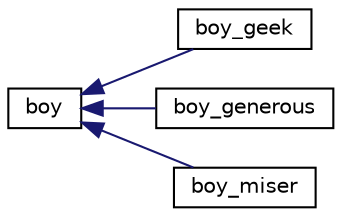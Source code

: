 digraph "Graphical Class Hierarchy"
{
  edge [fontname="Helvetica",fontsize="10",labelfontname="Helvetica",labelfontsize="10"];
  node [fontname="Helvetica",fontsize="10",shape=record];
  rankdir="LR";
  Node1 [label="boy",height=0.2,width=0.4,color="black", fillcolor="white", style="filled",URL="$classboy.html"];
  Node1 -> Node2 [dir="back",color="midnightblue",fontsize="10",style="solid",fontname="Helvetica"];
  Node2 [label="boy_geek",height=0.2,width=0.4,color="black", fillcolor="white", style="filled",URL="$classboy__geek.html"];
  Node1 -> Node3 [dir="back",color="midnightblue",fontsize="10",style="solid",fontname="Helvetica"];
  Node3 [label="boy_generous",height=0.2,width=0.4,color="black", fillcolor="white", style="filled",URL="$classboy__generous.html"];
  Node1 -> Node4 [dir="back",color="midnightblue",fontsize="10",style="solid",fontname="Helvetica"];
  Node4 [label="boy_miser",height=0.2,width=0.4,color="black", fillcolor="white", style="filled",URL="$classboy__miser.html"];
}
